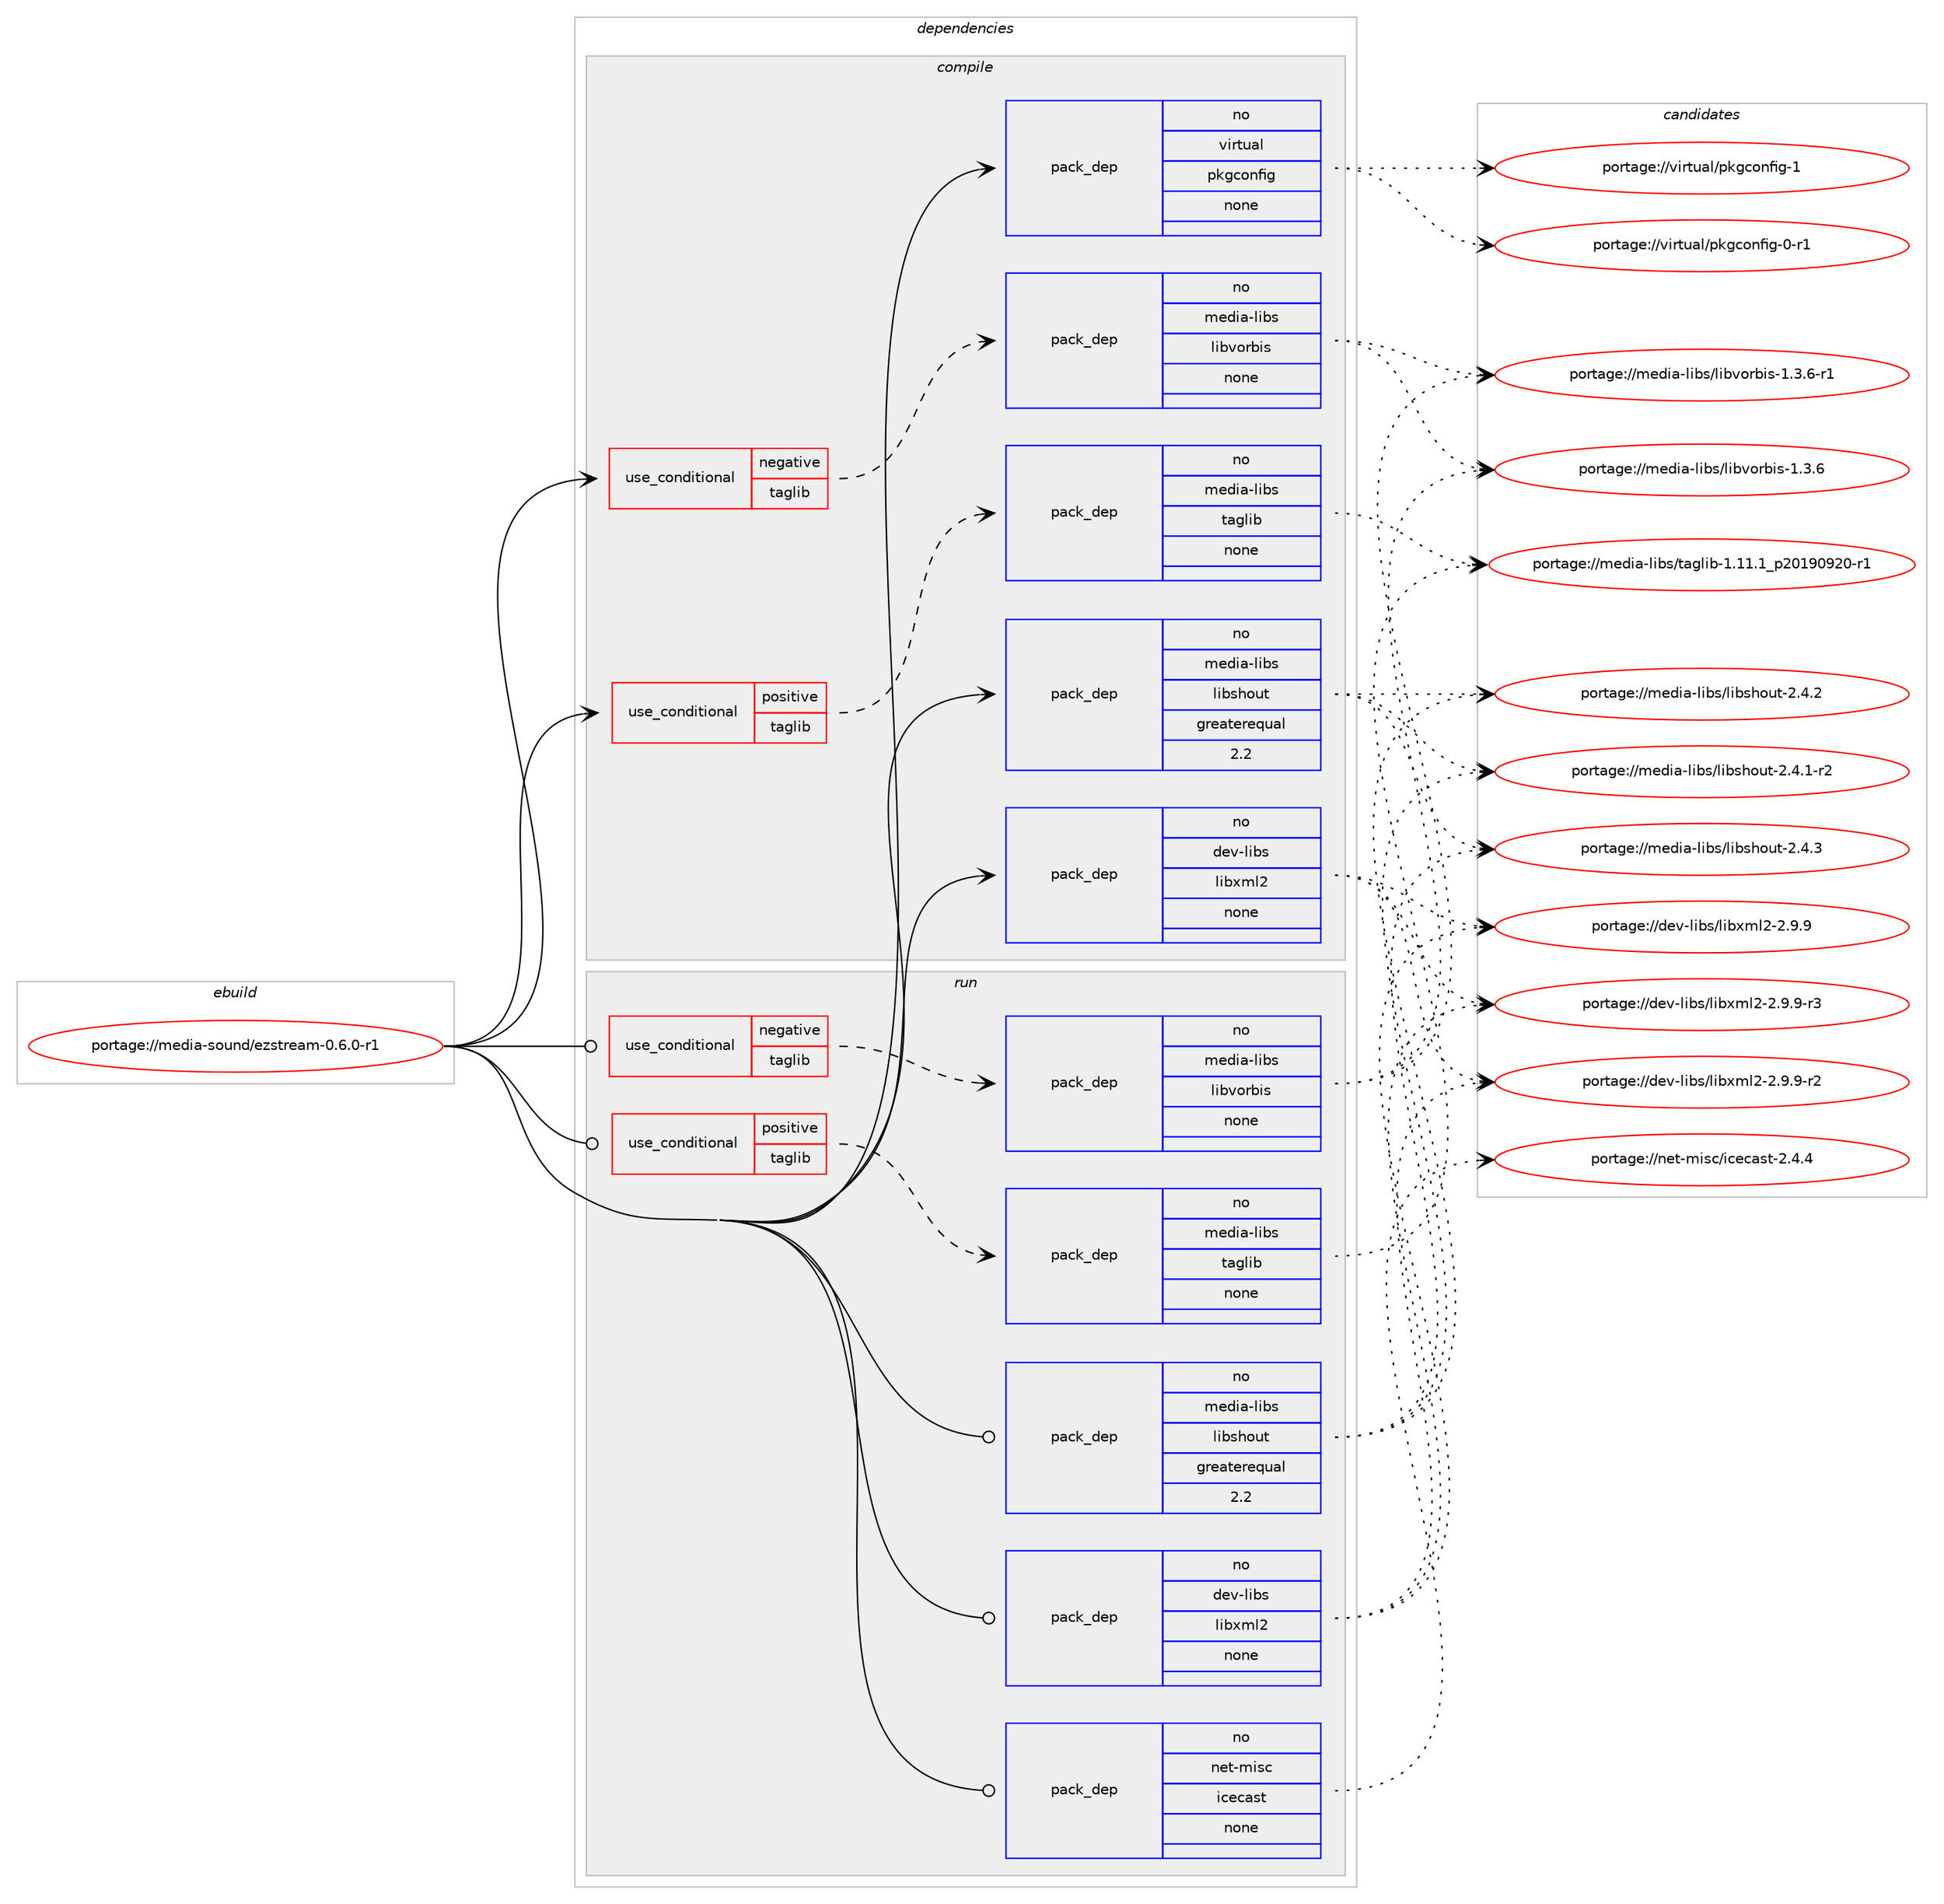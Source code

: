 digraph prolog {

# *************
# Graph options
# *************

newrank=true;
concentrate=true;
compound=true;
graph [rankdir=LR,fontname=Helvetica,fontsize=10,ranksep=1.5];#, ranksep=2.5, nodesep=0.2];
edge  [arrowhead=vee];
node  [fontname=Helvetica,fontsize=10];

# **********
# The ebuild
# **********

subgraph cluster_leftcol {
color=gray;
label=<<i>ebuild</i>>;
id [label="portage://media-sound/ezstream-0.6.0-r1", color=red, width=4, href="../media-sound/ezstream-0.6.0-r1.svg"];
}

# ****************
# The dependencies
# ****************

subgraph cluster_midcol {
color=gray;
label=<<i>dependencies</i>>;
subgraph cluster_compile {
fillcolor="#eeeeee";
style=filled;
label=<<i>compile</i>>;
subgraph cond43931 {
dependency193746 [label=<<TABLE BORDER="0" CELLBORDER="1" CELLSPACING="0" CELLPADDING="4"><TR><TD ROWSPAN="3" CELLPADDING="10">use_conditional</TD></TR><TR><TD>negative</TD></TR><TR><TD>taglib</TD></TR></TABLE>>, shape=none, color=red];
subgraph pack146846 {
dependency193747 [label=<<TABLE BORDER="0" CELLBORDER="1" CELLSPACING="0" CELLPADDING="4" WIDTH="220"><TR><TD ROWSPAN="6" CELLPADDING="30">pack_dep</TD></TR><TR><TD WIDTH="110">no</TD></TR><TR><TD>media-libs</TD></TR><TR><TD>libvorbis</TD></TR><TR><TD>none</TD></TR><TR><TD></TD></TR></TABLE>>, shape=none, color=blue];
}
dependency193746:e -> dependency193747:w [weight=20,style="dashed",arrowhead="vee"];
}
id:e -> dependency193746:w [weight=20,style="solid",arrowhead="vee"];
subgraph cond43932 {
dependency193748 [label=<<TABLE BORDER="0" CELLBORDER="1" CELLSPACING="0" CELLPADDING="4"><TR><TD ROWSPAN="3" CELLPADDING="10">use_conditional</TD></TR><TR><TD>positive</TD></TR><TR><TD>taglib</TD></TR></TABLE>>, shape=none, color=red];
subgraph pack146847 {
dependency193749 [label=<<TABLE BORDER="0" CELLBORDER="1" CELLSPACING="0" CELLPADDING="4" WIDTH="220"><TR><TD ROWSPAN="6" CELLPADDING="30">pack_dep</TD></TR><TR><TD WIDTH="110">no</TD></TR><TR><TD>media-libs</TD></TR><TR><TD>taglib</TD></TR><TR><TD>none</TD></TR><TR><TD></TD></TR></TABLE>>, shape=none, color=blue];
}
dependency193748:e -> dependency193749:w [weight=20,style="dashed",arrowhead="vee"];
}
id:e -> dependency193748:w [weight=20,style="solid",arrowhead="vee"];
subgraph pack146848 {
dependency193750 [label=<<TABLE BORDER="0" CELLBORDER="1" CELLSPACING="0" CELLPADDING="4" WIDTH="220"><TR><TD ROWSPAN="6" CELLPADDING="30">pack_dep</TD></TR><TR><TD WIDTH="110">no</TD></TR><TR><TD>dev-libs</TD></TR><TR><TD>libxml2</TD></TR><TR><TD>none</TD></TR><TR><TD></TD></TR></TABLE>>, shape=none, color=blue];
}
id:e -> dependency193750:w [weight=20,style="solid",arrowhead="vee"];
subgraph pack146849 {
dependency193751 [label=<<TABLE BORDER="0" CELLBORDER="1" CELLSPACING="0" CELLPADDING="4" WIDTH="220"><TR><TD ROWSPAN="6" CELLPADDING="30">pack_dep</TD></TR><TR><TD WIDTH="110">no</TD></TR><TR><TD>media-libs</TD></TR><TR><TD>libshout</TD></TR><TR><TD>greaterequal</TD></TR><TR><TD>2.2</TD></TR></TABLE>>, shape=none, color=blue];
}
id:e -> dependency193751:w [weight=20,style="solid",arrowhead="vee"];
subgraph pack146850 {
dependency193752 [label=<<TABLE BORDER="0" CELLBORDER="1" CELLSPACING="0" CELLPADDING="4" WIDTH="220"><TR><TD ROWSPAN="6" CELLPADDING="30">pack_dep</TD></TR><TR><TD WIDTH="110">no</TD></TR><TR><TD>virtual</TD></TR><TR><TD>pkgconfig</TD></TR><TR><TD>none</TD></TR><TR><TD></TD></TR></TABLE>>, shape=none, color=blue];
}
id:e -> dependency193752:w [weight=20,style="solid",arrowhead="vee"];
}
subgraph cluster_compileandrun {
fillcolor="#eeeeee";
style=filled;
label=<<i>compile and run</i>>;
}
subgraph cluster_run {
fillcolor="#eeeeee";
style=filled;
label=<<i>run</i>>;
subgraph cond43933 {
dependency193753 [label=<<TABLE BORDER="0" CELLBORDER="1" CELLSPACING="0" CELLPADDING="4"><TR><TD ROWSPAN="3" CELLPADDING="10">use_conditional</TD></TR><TR><TD>negative</TD></TR><TR><TD>taglib</TD></TR></TABLE>>, shape=none, color=red];
subgraph pack146851 {
dependency193754 [label=<<TABLE BORDER="0" CELLBORDER="1" CELLSPACING="0" CELLPADDING="4" WIDTH="220"><TR><TD ROWSPAN="6" CELLPADDING="30">pack_dep</TD></TR><TR><TD WIDTH="110">no</TD></TR><TR><TD>media-libs</TD></TR><TR><TD>libvorbis</TD></TR><TR><TD>none</TD></TR><TR><TD></TD></TR></TABLE>>, shape=none, color=blue];
}
dependency193753:e -> dependency193754:w [weight=20,style="dashed",arrowhead="vee"];
}
id:e -> dependency193753:w [weight=20,style="solid",arrowhead="odot"];
subgraph cond43934 {
dependency193755 [label=<<TABLE BORDER="0" CELLBORDER="1" CELLSPACING="0" CELLPADDING="4"><TR><TD ROWSPAN="3" CELLPADDING="10">use_conditional</TD></TR><TR><TD>positive</TD></TR><TR><TD>taglib</TD></TR></TABLE>>, shape=none, color=red];
subgraph pack146852 {
dependency193756 [label=<<TABLE BORDER="0" CELLBORDER="1" CELLSPACING="0" CELLPADDING="4" WIDTH="220"><TR><TD ROWSPAN="6" CELLPADDING="30">pack_dep</TD></TR><TR><TD WIDTH="110">no</TD></TR><TR><TD>media-libs</TD></TR><TR><TD>taglib</TD></TR><TR><TD>none</TD></TR><TR><TD></TD></TR></TABLE>>, shape=none, color=blue];
}
dependency193755:e -> dependency193756:w [weight=20,style="dashed",arrowhead="vee"];
}
id:e -> dependency193755:w [weight=20,style="solid",arrowhead="odot"];
subgraph pack146853 {
dependency193757 [label=<<TABLE BORDER="0" CELLBORDER="1" CELLSPACING="0" CELLPADDING="4" WIDTH="220"><TR><TD ROWSPAN="6" CELLPADDING="30">pack_dep</TD></TR><TR><TD WIDTH="110">no</TD></TR><TR><TD>dev-libs</TD></TR><TR><TD>libxml2</TD></TR><TR><TD>none</TD></TR><TR><TD></TD></TR></TABLE>>, shape=none, color=blue];
}
id:e -> dependency193757:w [weight=20,style="solid",arrowhead="odot"];
subgraph pack146854 {
dependency193758 [label=<<TABLE BORDER="0" CELLBORDER="1" CELLSPACING="0" CELLPADDING="4" WIDTH="220"><TR><TD ROWSPAN="6" CELLPADDING="30">pack_dep</TD></TR><TR><TD WIDTH="110">no</TD></TR><TR><TD>media-libs</TD></TR><TR><TD>libshout</TD></TR><TR><TD>greaterequal</TD></TR><TR><TD>2.2</TD></TR></TABLE>>, shape=none, color=blue];
}
id:e -> dependency193758:w [weight=20,style="solid",arrowhead="odot"];
subgraph pack146855 {
dependency193759 [label=<<TABLE BORDER="0" CELLBORDER="1" CELLSPACING="0" CELLPADDING="4" WIDTH="220"><TR><TD ROWSPAN="6" CELLPADDING="30">pack_dep</TD></TR><TR><TD WIDTH="110">no</TD></TR><TR><TD>net-misc</TD></TR><TR><TD>icecast</TD></TR><TR><TD>none</TD></TR><TR><TD></TD></TR></TABLE>>, shape=none, color=blue];
}
id:e -> dependency193759:w [weight=20,style="solid",arrowhead="odot"];
}
}

# **************
# The candidates
# **************

subgraph cluster_choices {
rank=same;
color=gray;
label=<<i>candidates</i>>;

subgraph choice146846 {
color=black;
nodesep=1;
choice1091011001059745108105981154710810598118111114981051154549465146544511449 [label="portage://media-libs/libvorbis-1.3.6-r1", color=red, width=4,href="../media-libs/libvorbis-1.3.6-r1.svg"];
choice109101100105974510810598115471081059811811111498105115454946514654 [label="portage://media-libs/libvorbis-1.3.6", color=red, width=4,href="../media-libs/libvorbis-1.3.6.svg"];
dependency193747:e -> choice1091011001059745108105981154710810598118111114981051154549465146544511449:w [style=dotted,weight="100"];
dependency193747:e -> choice109101100105974510810598115471081059811811111498105115454946514654:w [style=dotted,weight="100"];
}
subgraph choice146847 {
color=black;
nodesep=1;
choice109101100105974510810598115471169710310810598454946494946499511250484957485750484511449 [label="portage://media-libs/taglib-1.11.1_p20190920-r1", color=red, width=4,href="../media-libs/taglib-1.11.1_p20190920-r1.svg"];
dependency193749:e -> choice109101100105974510810598115471169710310810598454946494946499511250484957485750484511449:w [style=dotted,weight="100"];
}
subgraph choice146848 {
color=black;
nodesep=1;
choice10010111845108105981154710810598120109108504550465746574511451 [label="portage://dev-libs/libxml2-2.9.9-r3", color=red, width=4,href="../dev-libs/libxml2-2.9.9-r3.svg"];
choice10010111845108105981154710810598120109108504550465746574511450 [label="portage://dev-libs/libxml2-2.9.9-r2", color=red, width=4,href="../dev-libs/libxml2-2.9.9-r2.svg"];
choice1001011184510810598115471081059812010910850455046574657 [label="portage://dev-libs/libxml2-2.9.9", color=red, width=4,href="../dev-libs/libxml2-2.9.9.svg"];
dependency193750:e -> choice10010111845108105981154710810598120109108504550465746574511451:w [style=dotted,weight="100"];
dependency193750:e -> choice10010111845108105981154710810598120109108504550465746574511450:w [style=dotted,weight="100"];
dependency193750:e -> choice1001011184510810598115471081059812010910850455046574657:w [style=dotted,weight="100"];
}
subgraph choice146849 {
color=black;
nodesep=1;
choice1091011001059745108105981154710810598115104111117116455046524651 [label="portage://media-libs/libshout-2.4.3", color=red, width=4,href="../media-libs/libshout-2.4.3.svg"];
choice1091011001059745108105981154710810598115104111117116455046524650 [label="portage://media-libs/libshout-2.4.2", color=red, width=4,href="../media-libs/libshout-2.4.2.svg"];
choice10910110010597451081059811547108105981151041111171164550465246494511450 [label="portage://media-libs/libshout-2.4.1-r2", color=red, width=4,href="../media-libs/libshout-2.4.1-r2.svg"];
dependency193751:e -> choice1091011001059745108105981154710810598115104111117116455046524651:w [style=dotted,weight="100"];
dependency193751:e -> choice1091011001059745108105981154710810598115104111117116455046524650:w [style=dotted,weight="100"];
dependency193751:e -> choice10910110010597451081059811547108105981151041111171164550465246494511450:w [style=dotted,weight="100"];
}
subgraph choice146850 {
color=black;
nodesep=1;
choice1181051141161179710847112107103991111101021051034549 [label="portage://virtual/pkgconfig-1", color=red, width=4,href="../virtual/pkgconfig-1.svg"];
choice11810511411611797108471121071039911111010210510345484511449 [label="portage://virtual/pkgconfig-0-r1", color=red, width=4,href="../virtual/pkgconfig-0-r1.svg"];
dependency193752:e -> choice1181051141161179710847112107103991111101021051034549:w [style=dotted,weight="100"];
dependency193752:e -> choice11810511411611797108471121071039911111010210510345484511449:w [style=dotted,weight="100"];
}
subgraph choice146851 {
color=black;
nodesep=1;
choice1091011001059745108105981154710810598118111114981051154549465146544511449 [label="portage://media-libs/libvorbis-1.3.6-r1", color=red, width=4,href="../media-libs/libvorbis-1.3.6-r1.svg"];
choice109101100105974510810598115471081059811811111498105115454946514654 [label="portage://media-libs/libvorbis-1.3.6", color=red, width=4,href="../media-libs/libvorbis-1.3.6.svg"];
dependency193754:e -> choice1091011001059745108105981154710810598118111114981051154549465146544511449:w [style=dotted,weight="100"];
dependency193754:e -> choice109101100105974510810598115471081059811811111498105115454946514654:w [style=dotted,weight="100"];
}
subgraph choice146852 {
color=black;
nodesep=1;
choice109101100105974510810598115471169710310810598454946494946499511250484957485750484511449 [label="portage://media-libs/taglib-1.11.1_p20190920-r1", color=red, width=4,href="../media-libs/taglib-1.11.1_p20190920-r1.svg"];
dependency193756:e -> choice109101100105974510810598115471169710310810598454946494946499511250484957485750484511449:w [style=dotted,weight="100"];
}
subgraph choice146853 {
color=black;
nodesep=1;
choice10010111845108105981154710810598120109108504550465746574511451 [label="portage://dev-libs/libxml2-2.9.9-r3", color=red, width=4,href="../dev-libs/libxml2-2.9.9-r3.svg"];
choice10010111845108105981154710810598120109108504550465746574511450 [label="portage://dev-libs/libxml2-2.9.9-r2", color=red, width=4,href="../dev-libs/libxml2-2.9.9-r2.svg"];
choice1001011184510810598115471081059812010910850455046574657 [label="portage://dev-libs/libxml2-2.9.9", color=red, width=4,href="../dev-libs/libxml2-2.9.9.svg"];
dependency193757:e -> choice10010111845108105981154710810598120109108504550465746574511451:w [style=dotted,weight="100"];
dependency193757:e -> choice10010111845108105981154710810598120109108504550465746574511450:w [style=dotted,weight="100"];
dependency193757:e -> choice1001011184510810598115471081059812010910850455046574657:w [style=dotted,weight="100"];
}
subgraph choice146854 {
color=black;
nodesep=1;
choice1091011001059745108105981154710810598115104111117116455046524651 [label="portage://media-libs/libshout-2.4.3", color=red, width=4,href="../media-libs/libshout-2.4.3.svg"];
choice1091011001059745108105981154710810598115104111117116455046524650 [label="portage://media-libs/libshout-2.4.2", color=red, width=4,href="../media-libs/libshout-2.4.2.svg"];
choice10910110010597451081059811547108105981151041111171164550465246494511450 [label="portage://media-libs/libshout-2.4.1-r2", color=red, width=4,href="../media-libs/libshout-2.4.1-r2.svg"];
dependency193758:e -> choice1091011001059745108105981154710810598115104111117116455046524651:w [style=dotted,weight="100"];
dependency193758:e -> choice1091011001059745108105981154710810598115104111117116455046524650:w [style=dotted,weight="100"];
dependency193758:e -> choice10910110010597451081059811547108105981151041111171164550465246494511450:w [style=dotted,weight="100"];
}
subgraph choice146855 {
color=black;
nodesep=1;
choice110101116451091051159947105991019997115116455046524652 [label="portage://net-misc/icecast-2.4.4", color=red, width=4,href="../net-misc/icecast-2.4.4.svg"];
dependency193759:e -> choice110101116451091051159947105991019997115116455046524652:w [style=dotted,weight="100"];
}
}

}
